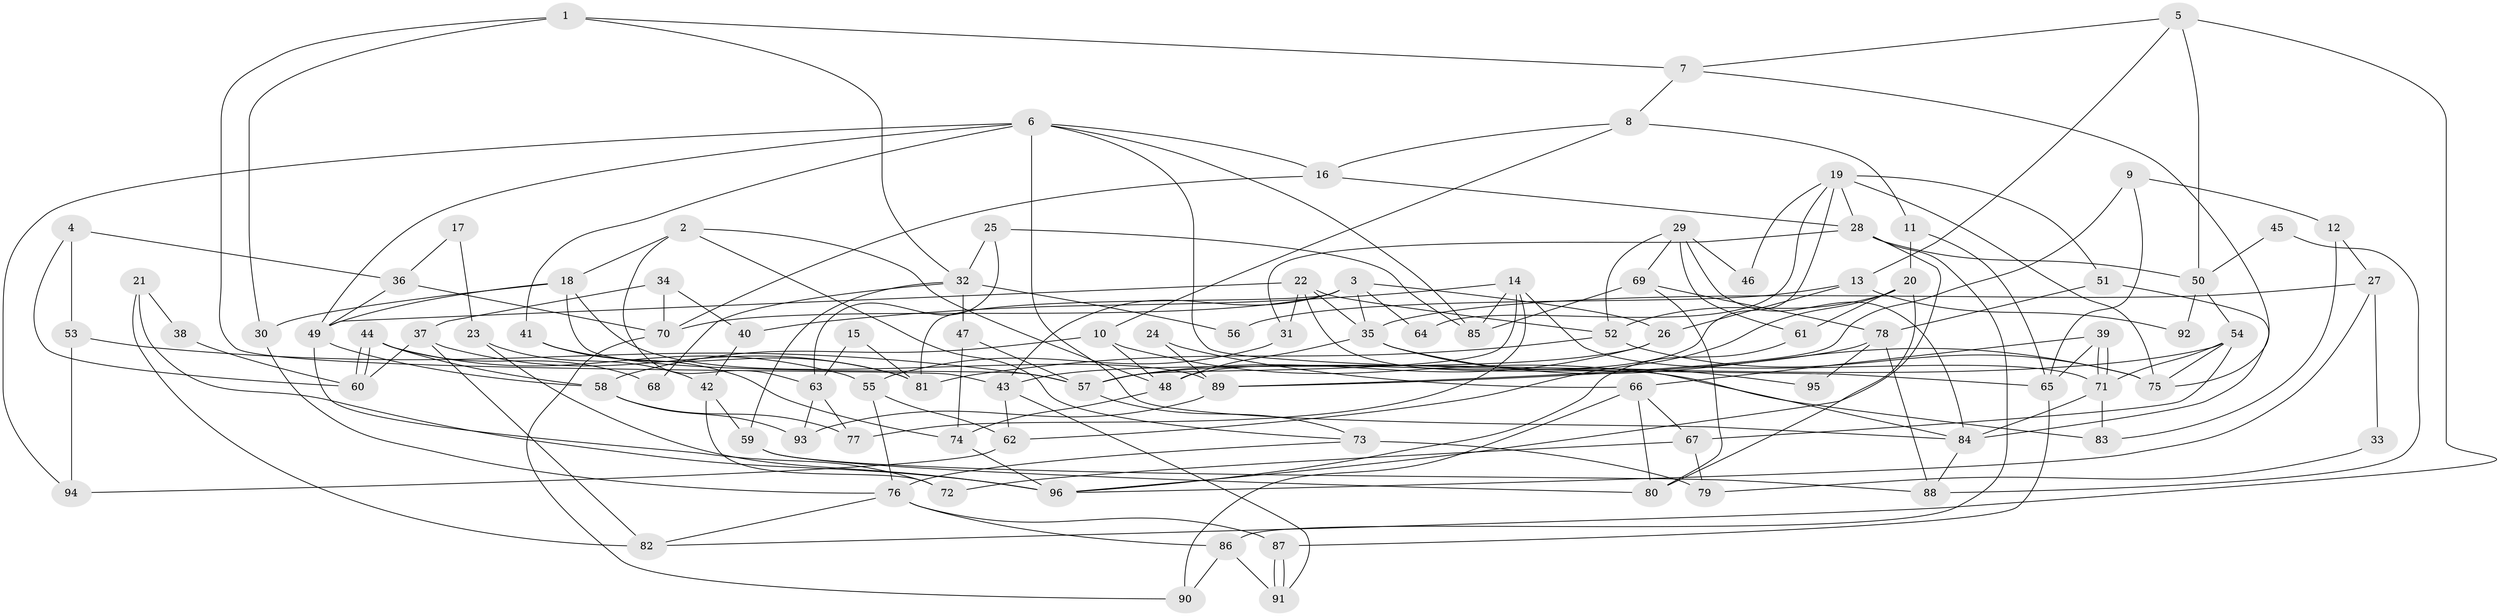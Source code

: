// Generated by graph-tools (version 1.1) at 2025/02/03/09/25 03:02:07]
// undirected, 96 vertices, 192 edges
graph export_dot {
graph [start="1"]
  node [color=gray90,style=filled];
  1;
  2;
  3;
  4;
  5;
  6;
  7;
  8;
  9;
  10;
  11;
  12;
  13;
  14;
  15;
  16;
  17;
  18;
  19;
  20;
  21;
  22;
  23;
  24;
  25;
  26;
  27;
  28;
  29;
  30;
  31;
  32;
  33;
  34;
  35;
  36;
  37;
  38;
  39;
  40;
  41;
  42;
  43;
  44;
  45;
  46;
  47;
  48;
  49;
  50;
  51;
  52;
  53;
  54;
  55;
  56;
  57;
  58;
  59;
  60;
  61;
  62;
  63;
  64;
  65;
  66;
  67;
  68;
  69;
  70;
  71;
  72;
  73;
  74;
  75;
  76;
  77;
  78;
  79;
  80;
  81;
  82;
  83;
  84;
  85;
  86;
  87;
  88;
  89;
  90;
  91;
  92;
  93;
  94;
  95;
  96;
  1 -- 32;
  1 -- 43;
  1 -- 7;
  1 -- 30;
  2 -- 18;
  2 -- 48;
  2 -- 63;
  2 -- 73;
  3 -- 81;
  3 -- 70;
  3 -- 26;
  3 -- 35;
  3 -- 43;
  3 -- 64;
  4 -- 53;
  4 -- 36;
  4 -- 60;
  5 -- 7;
  5 -- 50;
  5 -- 13;
  5 -- 82;
  6 -- 49;
  6 -- 41;
  6 -- 16;
  6 -- 65;
  6 -- 84;
  6 -- 85;
  6 -- 94;
  7 -- 8;
  7 -- 75;
  8 -- 11;
  8 -- 16;
  8 -- 10;
  9 -- 65;
  9 -- 89;
  9 -- 12;
  10 -- 48;
  10 -- 58;
  10 -- 83;
  11 -- 20;
  11 -- 65;
  12 -- 83;
  12 -- 27;
  13 -- 26;
  13 -- 56;
  13 -- 92;
  14 -- 57;
  14 -- 85;
  14 -- 40;
  14 -- 71;
  14 -- 77;
  15 -- 63;
  15 -- 81;
  16 -- 28;
  16 -- 70;
  17 -- 36;
  17 -- 23;
  18 -- 89;
  18 -- 57;
  18 -- 30;
  18 -- 49;
  19 -- 75;
  19 -- 48;
  19 -- 28;
  19 -- 46;
  19 -- 51;
  19 -- 64;
  20 -- 62;
  20 -- 52;
  20 -- 61;
  20 -- 80;
  21 -- 82;
  21 -- 96;
  21 -- 38;
  22 -- 84;
  22 -- 35;
  22 -- 31;
  22 -- 49;
  22 -- 52;
  23 -- 96;
  23 -- 42;
  24 -- 66;
  24 -- 89;
  25 -- 63;
  25 -- 85;
  25 -- 32;
  26 -- 43;
  26 -- 57;
  27 -- 35;
  27 -- 33;
  27 -- 96;
  28 -- 31;
  28 -- 50;
  28 -- 86;
  28 -- 96;
  29 -- 84;
  29 -- 61;
  29 -- 46;
  29 -- 52;
  29 -- 69;
  30 -- 76;
  31 -- 55;
  32 -- 59;
  32 -- 47;
  32 -- 56;
  32 -- 68;
  33 -- 79;
  34 -- 70;
  34 -- 37;
  34 -- 40;
  35 -- 75;
  35 -- 48;
  35 -- 95;
  36 -- 70;
  36 -- 49;
  37 -- 60;
  37 -- 82;
  37 -- 81;
  38 -- 60;
  39 -- 71;
  39 -- 71;
  39 -- 65;
  39 -- 66;
  40 -- 42;
  41 -- 74;
  41 -- 81;
  42 -- 59;
  42 -- 72;
  43 -- 91;
  43 -- 62;
  44 -- 58;
  44 -- 60;
  44 -- 60;
  44 -- 55;
  44 -- 68;
  45 -- 88;
  45 -- 50;
  47 -- 57;
  47 -- 74;
  48 -- 74;
  49 -- 58;
  49 -- 72;
  50 -- 54;
  50 -- 92;
  51 -- 84;
  51 -- 78;
  52 -- 75;
  52 -- 81;
  53 -- 57;
  53 -- 94;
  54 -- 71;
  54 -- 75;
  54 -- 57;
  54 -- 67;
  55 -- 76;
  55 -- 62;
  57 -- 73;
  58 -- 77;
  58 -- 93;
  59 -- 88;
  59 -- 80;
  61 -- 96;
  62 -- 94;
  63 -- 77;
  63 -- 93;
  65 -- 87;
  66 -- 67;
  66 -- 80;
  66 -- 90;
  67 -- 72;
  67 -- 79;
  69 -- 80;
  69 -- 78;
  69 -- 85;
  70 -- 90;
  71 -- 83;
  71 -- 84;
  73 -- 76;
  73 -- 79;
  74 -- 96;
  76 -- 82;
  76 -- 86;
  76 -- 87;
  78 -- 88;
  78 -- 89;
  78 -- 95;
  84 -- 88;
  86 -- 90;
  86 -- 91;
  87 -- 91;
  87 -- 91;
  89 -- 93;
}
